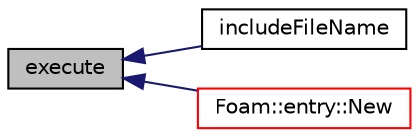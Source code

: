 digraph "execute"
{
  bgcolor="transparent";
  edge [fontname="Helvetica",fontsize="10",labelfontname="Helvetica",labelfontsize="10"];
  node [fontname="Helvetica",fontsize="10",shape=record];
  rankdir="LR";
  Node126 [label="execute",height=0.2,width=0.4,color="black", fillcolor="grey75", style="filled", fontcolor="black"];
  Node126 -> Node127 [dir="back",color="midnightblue",fontsize="10",style="solid",fontname="Helvetica"];
  Node127 [label="includeFileName",height=0.2,width=0.4,color="black",URL="$a27153.html#ac5703b55946b2015ac3e92ea2ae8111f",tooltip="Expand include fileName and return. "];
  Node126 -> Node128 [dir="back",color="midnightblue",fontsize="10",style="solid",fontname="Helvetica"];
  Node128 [label="Foam::entry::New",height=0.2,width=0.4,color="red",URL="$a27137.html#a8a226a546ec766d55192e65b55f87715",tooltip="Construct from Istream and insert into dictionary. "];
}
